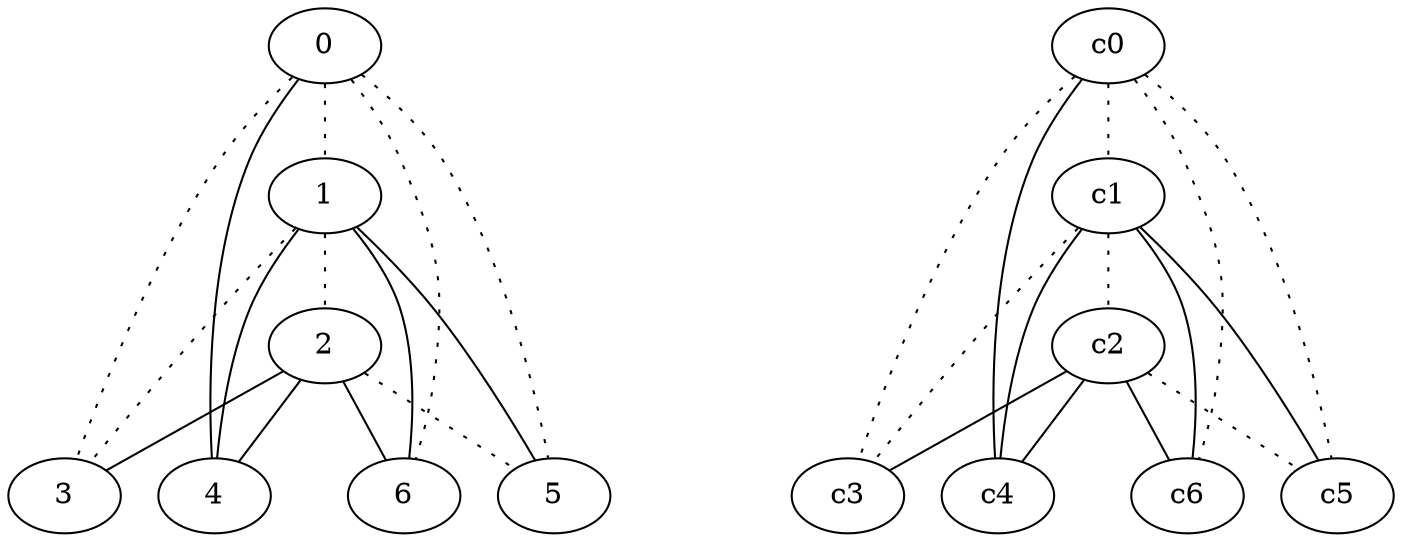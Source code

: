 graph {
a0[label=0];
a1[label=1];
a2[label=2];
a3[label=3];
a4[label=4];
a5[label=5];
a6[label=6];
a0 -- a1 [style=dotted];
a0 -- a3 [style=dotted];
a0 -- a4;
a0 -- a5 [style=dotted];
a0 -- a6 [style=dotted];
a1 -- a2 [style=dotted];
a1 -- a3 [style=dotted];
a1 -- a4;
a1 -- a5;
a1 -- a6;
a2 -- a3;
a2 -- a4;
a2 -- a5 [style=dotted];
a2 -- a6;
c0 -- c1 [style=dotted];
c0 -- c3 [style=dotted];
c0 -- c4;
c0 -- c5 [style=dotted];
c0 -- c6 [style=dotted];
c1 -- c2 [style=dotted];
c1 -- c3 [style=dotted];
c1 -- c4;
c1 -- c5;
c1 -- c6;
c2 -- c3;
c2 -- c4;
c2 -- c5 [style=dotted];
c2 -- c6;
}

